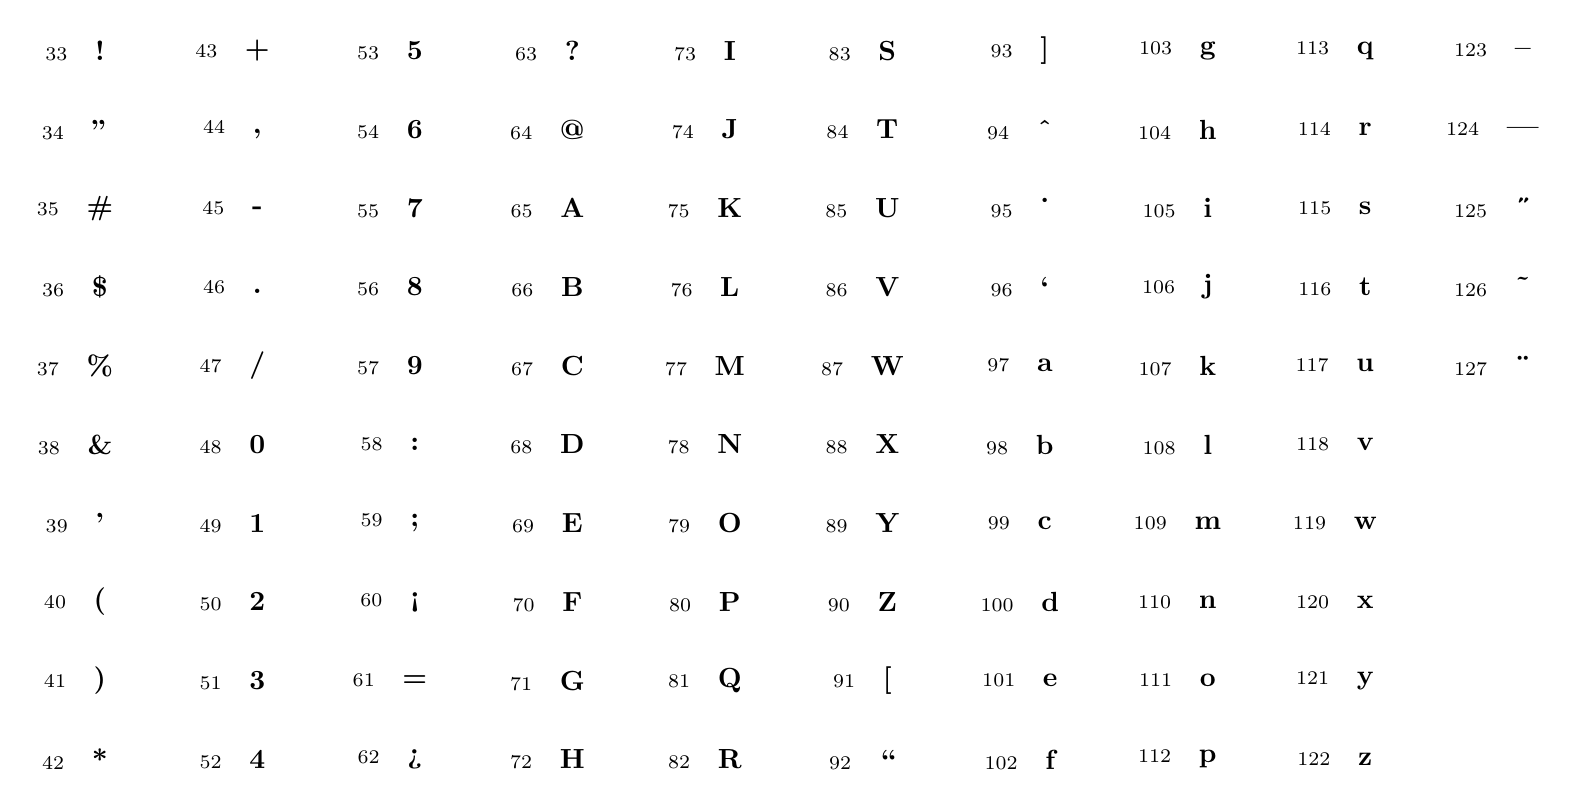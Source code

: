 
\begin{tikzpicture}
 
\foreach \x in {33,...,42}{
   \node at (0,-\x+33) {{\scriptsize \x} \ \  \bf\symbol{\x}};
}
\foreach \x in {43,...,52}{
   \node at (2,-\x+43) {{\scriptsize \x} \ \  \bf\symbol{\x}};
}
\foreach \x in {53,...,62}{
   \node at (4,-\x+53) {{\scriptsize \x} \ \  \bf\symbol{\x}};
}
\foreach \x in {63,...,72}{
   \node at (6,-\x+63) {{\scriptsize \x} \ \  \bf\symbol{\x}};
}
\foreach \x in {73,...,82}{
   \node at (8,-\x+73) {{\scriptsize \x} \ \  \bf\symbol{\x}};
}
\foreach \x in {83,...,92}{
   \node at (10,-\x+83) {{\scriptsize \x} \ \  \bf\symbol{\x}};
}
\foreach \x in {93,...,102}{
   \node at (12,-\x+93) {{\scriptsize \x} \ \  \bf\symbol{\x}};
}
\foreach \x in {103,...,112}{
   \node at (14,-\x+103) {{\scriptsize \x} \ \  \bf\symbol{\x}};
}
\foreach \x in {113,...,122}{
   \node at (16,-\x+113) {{\scriptsize \x} \ \  \bf\symbol{\x}};
}
\foreach \x in {123,...,127}{
   \node at (18,-\x+123) {{\scriptsize \x} \ \  \bf\symbol{\x}};
}
\end{tikzpicture}